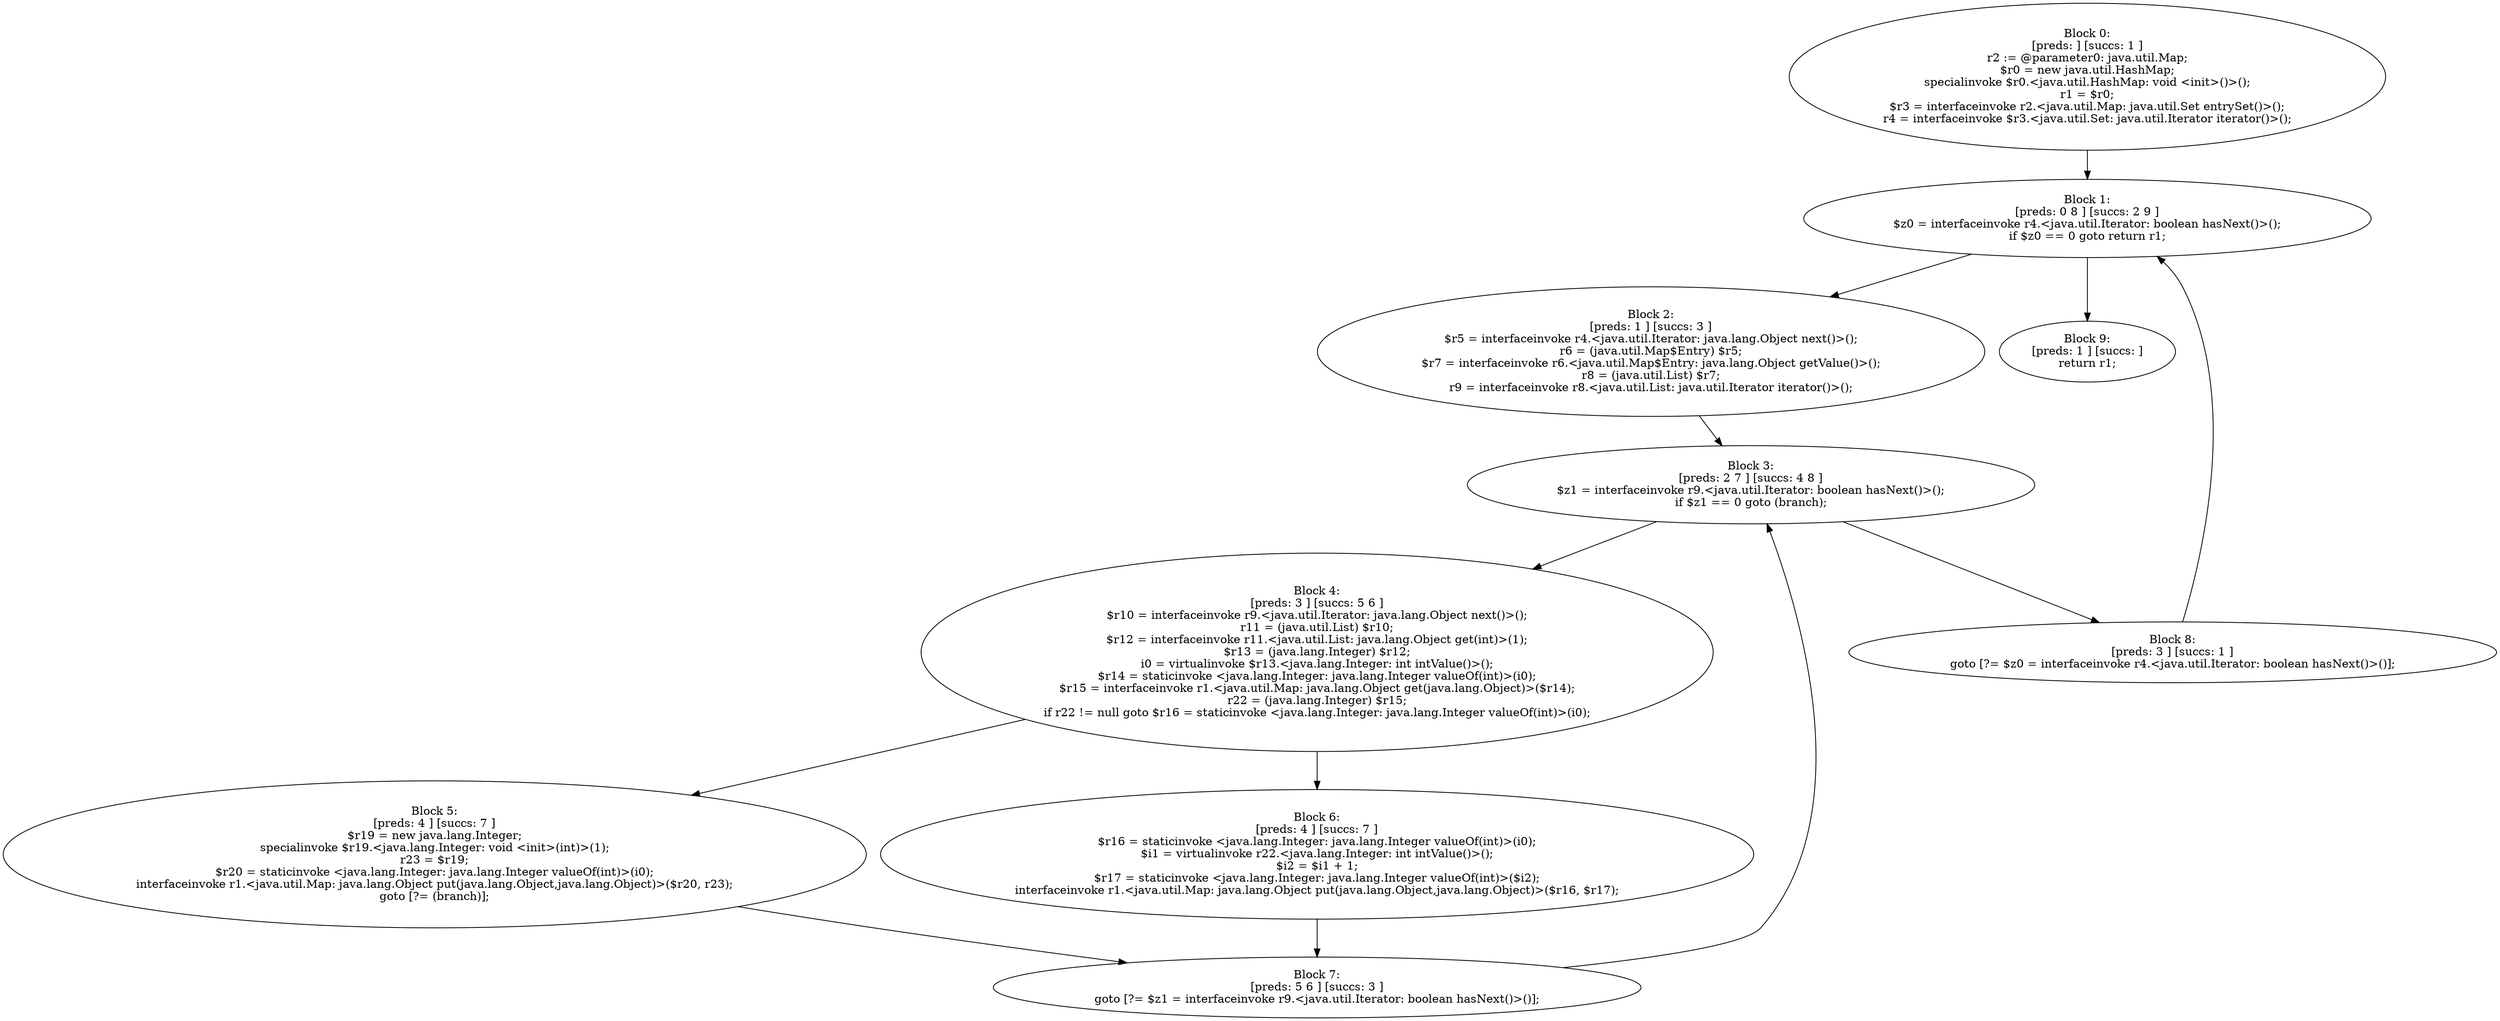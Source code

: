 digraph "unitGraph" {
    "Block 0:
[preds: ] [succs: 1 ]
r2 := @parameter0: java.util.Map;
$r0 = new java.util.HashMap;
specialinvoke $r0.<java.util.HashMap: void <init>()>();
r1 = $r0;
$r3 = interfaceinvoke r2.<java.util.Map: java.util.Set entrySet()>();
r4 = interfaceinvoke $r3.<java.util.Set: java.util.Iterator iterator()>();
"
    "Block 1:
[preds: 0 8 ] [succs: 2 9 ]
$z0 = interfaceinvoke r4.<java.util.Iterator: boolean hasNext()>();
if $z0 == 0 goto return r1;
"
    "Block 2:
[preds: 1 ] [succs: 3 ]
$r5 = interfaceinvoke r4.<java.util.Iterator: java.lang.Object next()>();
r6 = (java.util.Map$Entry) $r5;
$r7 = interfaceinvoke r6.<java.util.Map$Entry: java.lang.Object getValue()>();
r8 = (java.util.List) $r7;
r9 = interfaceinvoke r8.<java.util.List: java.util.Iterator iterator()>();
"
    "Block 3:
[preds: 2 7 ] [succs: 4 8 ]
$z1 = interfaceinvoke r9.<java.util.Iterator: boolean hasNext()>();
if $z1 == 0 goto (branch);
"
    "Block 4:
[preds: 3 ] [succs: 5 6 ]
$r10 = interfaceinvoke r9.<java.util.Iterator: java.lang.Object next()>();
r11 = (java.util.List) $r10;
$r12 = interfaceinvoke r11.<java.util.List: java.lang.Object get(int)>(1);
$r13 = (java.lang.Integer) $r12;
i0 = virtualinvoke $r13.<java.lang.Integer: int intValue()>();
$r14 = staticinvoke <java.lang.Integer: java.lang.Integer valueOf(int)>(i0);
$r15 = interfaceinvoke r1.<java.util.Map: java.lang.Object get(java.lang.Object)>($r14);
r22 = (java.lang.Integer) $r15;
if r22 != null goto $r16 = staticinvoke <java.lang.Integer: java.lang.Integer valueOf(int)>(i0);
"
    "Block 5:
[preds: 4 ] [succs: 7 ]
$r19 = new java.lang.Integer;
specialinvoke $r19.<java.lang.Integer: void <init>(int)>(1);
r23 = $r19;
$r20 = staticinvoke <java.lang.Integer: java.lang.Integer valueOf(int)>(i0);
interfaceinvoke r1.<java.util.Map: java.lang.Object put(java.lang.Object,java.lang.Object)>($r20, r23);
goto [?= (branch)];
"
    "Block 6:
[preds: 4 ] [succs: 7 ]
$r16 = staticinvoke <java.lang.Integer: java.lang.Integer valueOf(int)>(i0);
$i1 = virtualinvoke r22.<java.lang.Integer: int intValue()>();
$i2 = $i1 + 1;
$r17 = staticinvoke <java.lang.Integer: java.lang.Integer valueOf(int)>($i2);
interfaceinvoke r1.<java.util.Map: java.lang.Object put(java.lang.Object,java.lang.Object)>($r16, $r17);
"
    "Block 7:
[preds: 5 6 ] [succs: 3 ]
goto [?= $z1 = interfaceinvoke r9.<java.util.Iterator: boolean hasNext()>()];
"
    "Block 8:
[preds: 3 ] [succs: 1 ]
goto [?= $z0 = interfaceinvoke r4.<java.util.Iterator: boolean hasNext()>()];
"
    "Block 9:
[preds: 1 ] [succs: ]
return r1;
"
    "Block 0:
[preds: ] [succs: 1 ]
r2 := @parameter0: java.util.Map;
$r0 = new java.util.HashMap;
specialinvoke $r0.<java.util.HashMap: void <init>()>();
r1 = $r0;
$r3 = interfaceinvoke r2.<java.util.Map: java.util.Set entrySet()>();
r4 = interfaceinvoke $r3.<java.util.Set: java.util.Iterator iterator()>();
"->"Block 1:
[preds: 0 8 ] [succs: 2 9 ]
$z0 = interfaceinvoke r4.<java.util.Iterator: boolean hasNext()>();
if $z0 == 0 goto return r1;
";
    "Block 1:
[preds: 0 8 ] [succs: 2 9 ]
$z0 = interfaceinvoke r4.<java.util.Iterator: boolean hasNext()>();
if $z0 == 0 goto return r1;
"->"Block 2:
[preds: 1 ] [succs: 3 ]
$r5 = interfaceinvoke r4.<java.util.Iterator: java.lang.Object next()>();
r6 = (java.util.Map$Entry) $r5;
$r7 = interfaceinvoke r6.<java.util.Map$Entry: java.lang.Object getValue()>();
r8 = (java.util.List) $r7;
r9 = interfaceinvoke r8.<java.util.List: java.util.Iterator iterator()>();
";
    "Block 1:
[preds: 0 8 ] [succs: 2 9 ]
$z0 = interfaceinvoke r4.<java.util.Iterator: boolean hasNext()>();
if $z0 == 0 goto return r1;
"->"Block 9:
[preds: 1 ] [succs: ]
return r1;
";
    "Block 2:
[preds: 1 ] [succs: 3 ]
$r5 = interfaceinvoke r4.<java.util.Iterator: java.lang.Object next()>();
r6 = (java.util.Map$Entry) $r5;
$r7 = interfaceinvoke r6.<java.util.Map$Entry: java.lang.Object getValue()>();
r8 = (java.util.List) $r7;
r9 = interfaceinvoke r8.<java.util.List: java.util.Iterator iterator()>();
"->"Block 3:
[preds: 2 7 ] [succs: 4 8 ]
$z1 = interfaceinvoke r9.<java.util.Iterator: boolean hasNext()>();
if $z1 == 0 goto (branch);
";
    "Block 3:
[preds: 2 7 ] [succs: 4 8 ]
$z1 = interfaceinvoke r9.<java.util.Iterator: boolean hasNext()>();
if $z1 == 0 goto (branch);
"->"Block 4:
[preds: 3 ] [succs: 5 6 ]
$r10 = interfaceinvoke r9.<java.util.Iterator: java.lang.Object next()>();
r11 = (java.util.List) $r10;
$r12 = interfaceinvoke r11.<java.util.List: java.lang.Object get(int)>(1);
$r13 = (java.lang.Integer) $r12;
i0 = virtualinvoke $r13.<java.lang.Integer: int intValue()>();
$r14 = staticinvoke <java.lang.Integer: java.lang.Integer valueOf(int)>(i0);
$r15 = interfaceinvoke r1.<java.util.Map: java.lang.Object get(java.lang.Object)>($r14);
r22 = (java.lang.Integer) $r15;
if r22 != null goto $r16 = staticinvoke <java.lang.Integer: java.lang.Integer valueOf(int)>(i0);
";
    "Block 3:
[preds: 2 7 ] [succs: 4 8 ]
$z1 = interfaceinvoke r9.<java.util.Iterator: boolean hasNext()>();
if $z1 == 0 goto (branch);
"->"Block 8:
[preds: 3 ] [succs: 1 ]
goto [?= $z0 = interfaceinvoke r4.<java.util.Iterator: boolean hasNext()>()];
";
    "Block 4:
[preds: 3 ] [succs: 5 6 ]
$r10 = interfaceinvoke r9.<java.util.Iterator: java.lang.Object next()>();
r11 = (java.util.List) $r10;
$r12 = interfaceinvoke r11.<java.util.List: java.lang.Object get(int)>(1);
$r13 = (java.lang.Integer) $r12;
i0 = virtualinvoke $r13.<java.lang.Integer: int intValue()>();
$r14 = staticinvoke <java.lang.Integer: java.lang.Integer valueOf(int)>(i0);
$r15 = interfaceinvoke r1.<java.util.Map: java.lang.Object get(java.lang.Object)>($r14);
r22 = (java.lang.Integer) $r15;
if r22 != null goto $r16 = staticinvoke <java.lang.Integer: java.lang.Integer valueOf(int)>(i0);
"->"Block 5:
[preds: 4 ] [succs: 7 ]
$r19 = new java.lang.Integer;
specialinvoke $r19.<java.lang.Integer: void <init>(int)>(1);
r23 = $r19;
$r20 = staticinvoke <java.lang.Integer: java.lang.Integer valueOf(int)>(i0);
interfaceinvoke r1.<java.util.Map: java.lang.Object put(java.lang.Object,java.lang.Object)>($r20, r23);
goto [?= (branch)];
";
    "Block 4:
[preds: 3 ] [succs: 5 6 ]
$r10 = interfaceinvoke r9.<java.util.Iterator: java.lang.Object next()>();
r11 = (java.util.List) $r10;
$r12 = interfaceinvoke r11.<java.util.List: java.lang.Object get(int)>(1);
$r13 = (java.lang.Integer) $r12;
i0 = virtualinvoke $r13.<java.lang.Integer: int intValue()>();
$r14 = staticinvoke <java.lang.Integer: java.lang.Integer valueOf(int)>(i0);
$r15 = interfaceinvoke r1.<java.util.Map: java.lang.Object get(java.lang.Object)>($r14);
r22 = (java.lang.Integer) $r15;
if r22 != null goto $r16 = staticinvoke <java.lang.Integer: java.lang.Integer valueOf(int)>(i0);
"->"Block 6:
[preds: 4 ] [succs: 7 ]
$r16 = staticinvoke <java.lang.Integer: java.lang.Integer valueOf(int)>(i0);
$i1 = virtualinvoke r22.<java.lang.Integer: int intValue()>();
$i2 = $i1 + 1;
$r17 = staticinvoke <java.lang.Integer: java.lang.Integer valueOf(int)>($i2);
interfaceinvoke r1.<java.util.Map: java.lang.Object put(java.lang.Object,java.lang.Object)>($r16, $r17);
";
    "Block 5:
[preds: 4 ] [succs: 7 ]
$r19 = new java.lang.Integer;
specialinvoke $r19.<java.lang.Integer: void <init>(int)>(1);
r23 = $r19;
$r20 = staticinvoke <java.lang.Integer: java.lang.Integer valueOf(int)>(i0);
interfaceinvoke r1.<java.util.Map: java.lang.Object put(java.lang.Object,java.lang.Object)>($r20, r23);
goto [?= (branch)];
"->"Block 7:
[preds: 5 6 ] [succs: 3 ]
goto [?= $z1 = interfaceinvoke r9.<java.util.Iterator: boolean hasNext()>()];
";
    "Block 6:
[preds: 4 ] [succs: 7 ]
$r16 = staticinvoke <java.lang.Integer: java.lang.Integer valueOf(int)>(i0);
$i1 = virtualinvoke r22.<java.lang.Integer: int intValue()>();
$i2 = $i1 + 1;
$r17 = staticinvoke <java.lang.Integer: java.lang.Integer valueOf(int)>($i2);
interfaceinvoke r1.<java.util.Map: java.lang.Object put(java.lang.Object,java.lang.Object)>($r16, $r17);
"->"Block 7:
[preds: 5 6 ] [succs: 3 ]
goto [?= $z1 = interfaceinvoke r9.<java.util.Iterator: boolean hasNext()>()];
";
    "Block 7:
[preds: 5 6 ] [succs: 3 ]
goto [?= $z1 = interfaceinvoke r9.<java.util.Iterator: boolean hasNext()>()];
"->"Block 3:
[preds: 2 7 ] [succs: 4 8 ]
$z1 = interfaceinvoke r9.<java.util.Iterator: boolean hasNext()>();
if $z1 == 0 goto (branch);
";
    "Block 8:
[preds: 3 ] [succs: 1 ]
goto [?= $z0 = interfaceinvoke r4.<java.util.Iterator: boolean hasNext()>()];
"->"Block 1:
[preds: 0 8 ] [succs: 2 9 ]
$z0 = interfaceinvoke r4.<java.util.Iterator: boolean hasNext()>();
if $z0 == 0 goto return r1;
";
}
